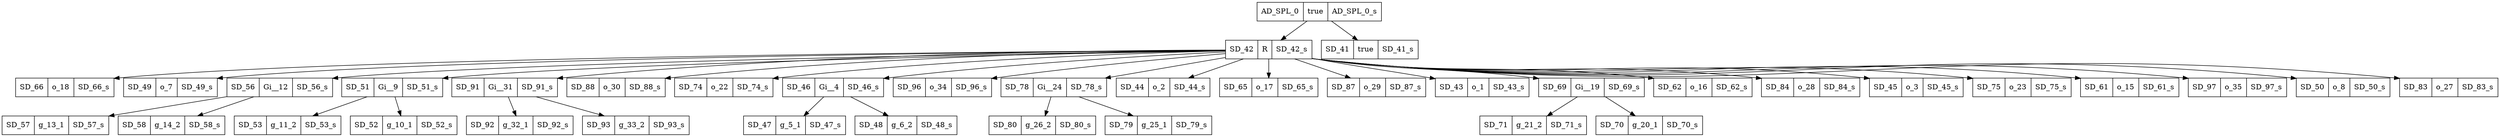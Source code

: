 digraph graphname {
AD_SPL_0[shape=record, label="{{AD_SPL_0|true|AD_SPL_0_s}}"];
SD_42[shape=record, label="{{SD_42|R|SD_42_s}}"];
SD_66[shape=record, label="{{SD_66|o_18|SD_66_s}}"];
SD_49[shape=record, label="{{SD_49|o_7|SD_49_s}}"];
SD_56[shape=record, label="{{SD_56|Gi__12|SD_56_s}}"];
SD_57[shape=record, label="{{SD_57|g_13_1|SD_57_s}}"];
SD_58[shape=record, label="{{SD_58|g_14_2|SD_58_s}}"];
SD_51[shape=record, label="{{SD_51|Gi__9|SD_51_s}}"];
SD_53[shape=record, label="{{SD_53|g_11_2|SD_53_s}}"];
SD_52[shape=record, label="{{SD_52|g_10_1|SD_52_s}}"];
SD_91[shape=record, label="{{SD_91|Gi__31|SD_91_s}}"];
SD_92[shape=record, label="{{SD_92|g_32_1|SD_92_s}}"];
SD_93[shape=record, label="{{SD_93|g_33_2|SD_93_s}}"];
SD_88[shape=record, label="{{SD_88|o_30|SD_88_s}}"];
SD_74[shape=record, label="{{SD_74|o_22|SD_74_s}}"];
SD_46[shape=record, label="{{SD_46|Gi__4|SD_46_s}}"];
SD_47[shape=record, label="{{SD_47|g_5_1|SD_47_s}}"];
SD_48[shape=record, label="{{SD_48|g_6_2|SD_48_s}}"];
SD_96[shape=record, label="{{SD_96|o_34|SD_96_s}}"];
SD_78[shape=record, label="{{SD_78|Gi__24|SD_78_s}}"];
SD_80[shape=record, label="{{SD_80|g_26_2|SD_80_s}}"];
SD_79[shape=record, label="{{SD_79|g_25_1|SD_79_s}}"];
SD_44[shape=record, label="{{SD_44|o_2|SD_44_s}}"];
SD_65[shape=record, label="{{SD_65|o_17|SD_65_s}}"];
SD_87[shape=record, label="{{SD_87|o_29|SD_87_s}}"];
SD_43[shape=record, label="{{SD_43|o_1|SD_43_s}}"];
SD_69[shape=record, label="{{SD_69|Gi__19|SD_69_s}}"];
SD_71[shape=record, label="{{SD_71|g_21_2|SD_71_s}}"];
SD_70[shape=record, label="{{SD_70|g_20_1|SD_70_s}}"];
SD_62[shape=record, label="{{SD_62|o_16|SD_62_s}}"];
SD_84[shape=record, label="{{SD_84|o_28|SD_84_s}}"];
SD_45[shape=record, label="{{SD_45|o_3|SD_45_s}}"];
SD_75[shape=record, label="{{SD_75|o_23|SD_75_s}}"];
SD_61[shape=record, label="{{SD_61|o_15|SD_61_s}}"];
SD_97[shape=record, label="{{SD_97|o_35|SD_97_s}}"];
SD_50[shape=record, label="{{SD_50|o_8|SD_50_s}}"];
SD_83[shape=record, label="{{SD_83|o_27|SD_83_s}}"];
SD_41[shape=record, label="{{SD_41|true|SD_41_s}}"];
AD_SPL_0 -> SD_42;
SD_42 -> SD_66;
SD_42 -> SD_49;
SD_42 -> SD_56;
SD_56 -> SD_57;
SD_56 -> SD_58;
SD_42 -> SD_51;
SD_51 -> SD_53;
SD_51 -> SD_52;
SD_42 -> SD_91;
SD_91 -> SD_92;
SD_91 -> SD_93;
SD_42 -> SD_88;
SD_42 -> SD_74;
SD_42 -> SD_46;
SD_46 -> SD_47;
SD_46 -> SD_48;
SD_42 -> SD_96;
SD_42 -> SD_78;
SD_78 -> SD_80;
SD_78 -> SD_79;
SD_42 -> SD_44;
SD_42 -> SD_65;
SD_42 -> SD_87;
SD_42 -> SD_43;
SD_42 -> SD_69;
SD_69 -> SD_71;
SD_69 -> SD_70;
SD_42 -> SD_62;
SD_42 -> SD_84;
SD_42 -> SD_45;
SD_42 -> SD_75;
SD_42 -> SD_61;
SD_42 -> SD_97;
SD_42 -> SD_50;
SD_42 -> SD_83;
AD_SPL_0 -> SD_41;
}
